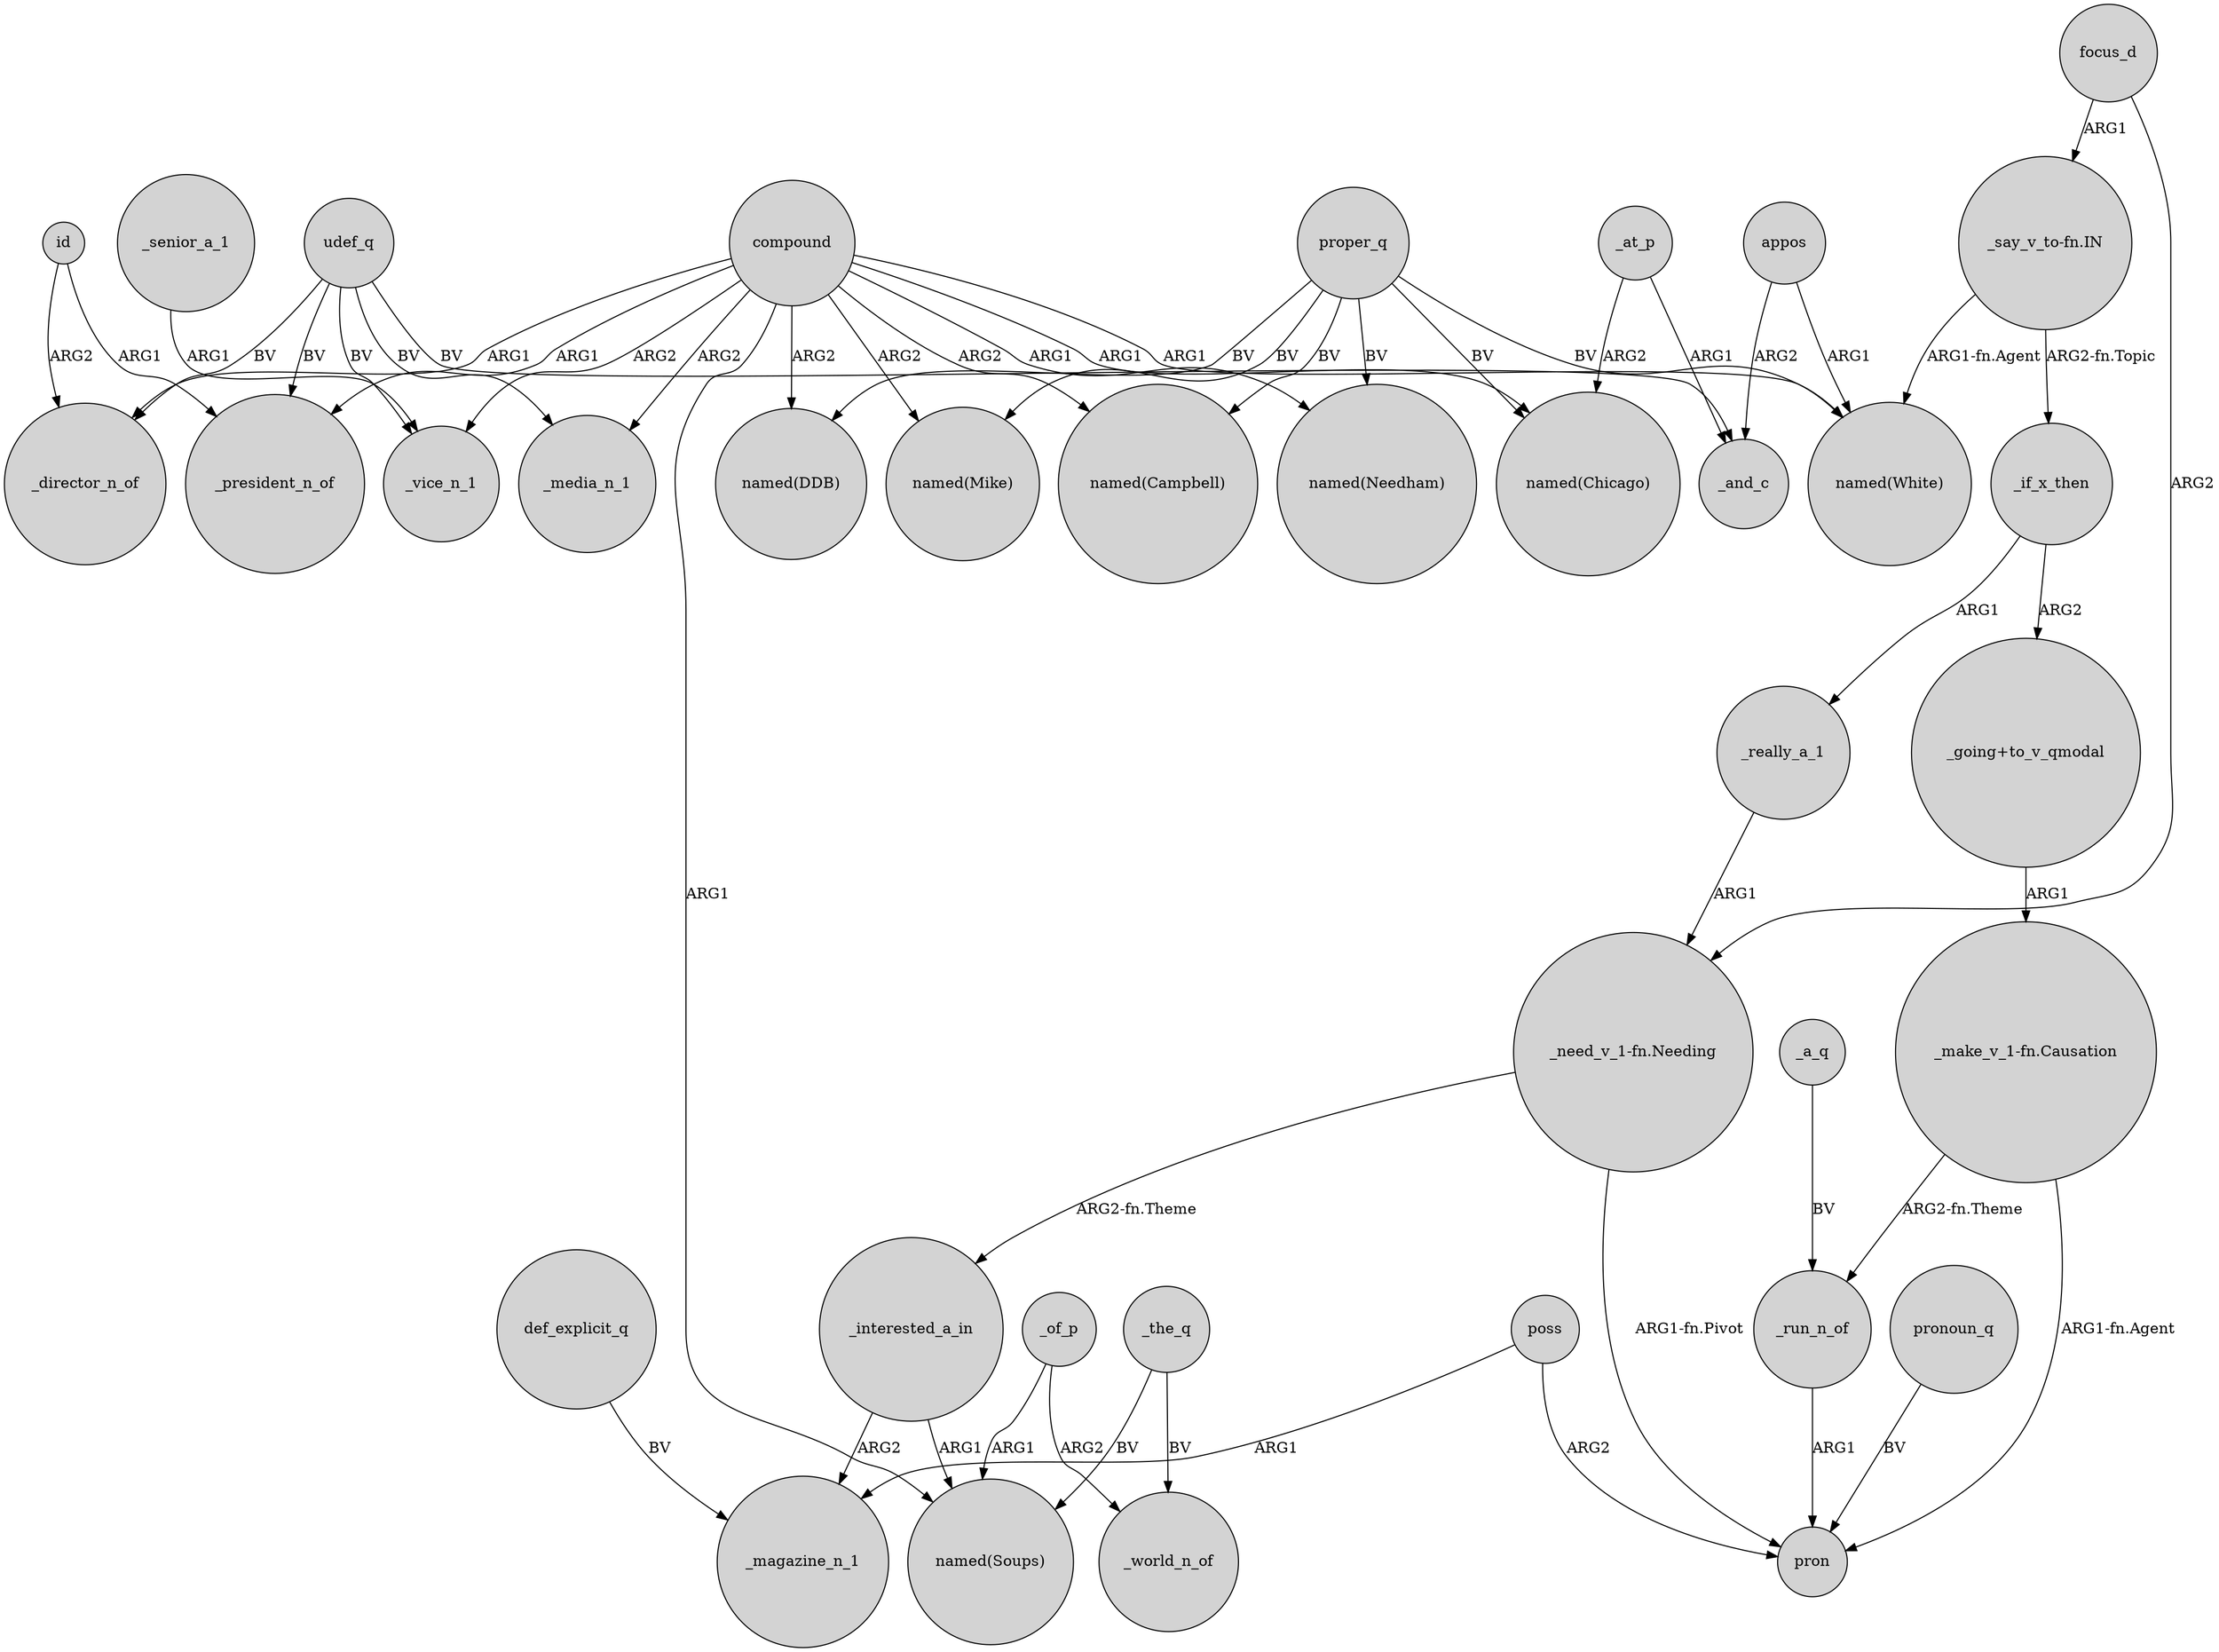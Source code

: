 digraph {
	node [shape=circle style=filled]
	_really_a_1 -> "_need_v_1-fn.Needing" [label=ARG1]
	"_make_v_1-fn.Causation" -> pron [label="ARG1-fn.Agent"]
	compound -> _vice_n_1 [label=ARG2]
	proper_q -> "named(Chicago)" [label=BV]
	def_explicit_q -> _magazine_n_1 [label=BV]
	"_make_v_1-fn.Causation" -> _run_n_of [label="ARG2-fn.Theme"]
	"_say_v_to-fn.IN" -> _if_x_then [label="ARG2-fn.Topic"]
	_interested_a_in -> _magazine_n_1 [label=ARG2]
	poss -> pron [label=ARG2]
	id -> _director_n_of [label=ARG2]
	_of_p -> _world_n_of [label=ARG2]
	_if_x_then -> "_going+to_v_qmodal" [label=ARG2]
	_the_q -> "named(Soups)" [label=BV]
	id -> _president_n_of [label=ARG1]
	proper_q -> "named(Campbell)" [label=BV]
	appos -> "named(White)" [label=ARG1]
	"_going+to_v_qmodal" -> "_make_v_1-fn.Causation" [label=ARG1]
	udef_q -> _media_n_1 [label=BV]
	_of_p -> "named(Soups)" [label=ARG1]
	udef_q -> _vice_n_1 [label=BV]
	_at_p -> _and_c [label=ARG1]
	"_say_v_to-fn.IN" -> "named(White)" [label="ARG1-fn.Agent"]
	compound -> "named(Campbell)" [label=ARG2]
	focus_d -> "_need_v_1-fn.Needing" [label=ARG2]
	_interested_a_in -> "named(Soups)" [label=ARG1]
	poss -> _magazine_n_1 [label=ARG1]
	"_need_v_1-fn.Needing" -> _interested_a_in [label="ARG2-fn.Theme"]
	pronoun_q -> pron [label=BV]
	proper_q -> "named(White)" [label=BV]
	compound -> "named(Mike)" [label=ARG2]
	compound -> _media_n_1 [label=ARG2]
	appos -> _and_c [label=ARG2]
	udef_q -> _president_n_of [label=BV]
	"_need_v_1-fn.Needing" -> pron [label="ARG1-fn.Pivot"]
	compound -> _president_n_of [label=ARG1]
	_a_q -> _run_n_of [label=BV]
	_at_p -> "named(Chicago)" [label=ARG2]
	compound -> "named(Needham)" [label=ARG1]
	proper_q -> "named(Mike)" [label=BV]
	_run_n_of -> pron [label=ARG1]
	compound -> "named(Soups)" [label=ARG1]
	_if_x_then -> _really_a_1 [label=ARG1]
	proper_q -> "named(Needham)" [label=BV]
	_senior_a_1 -> _vice_n_1 [label=ARG1]
	compound -> "named(DDB)" [label=ARG2]
	compound -> "named(Chicago)" [label=ARG1]
	compound -> _director_n_of [label=ARG1]
	udef_q -> _and_c [label=BV]
	compound -> "named(White)" [label=ARG1]
	_the_q -> _world_n_of [label=BV]
	udef_q -> _director_n_of [label=BV]
	focus_d -> "_say_v_to-fn.IN" [label=ARG1]
	proper_q -> "named(DDB)" [label=BV]
}
